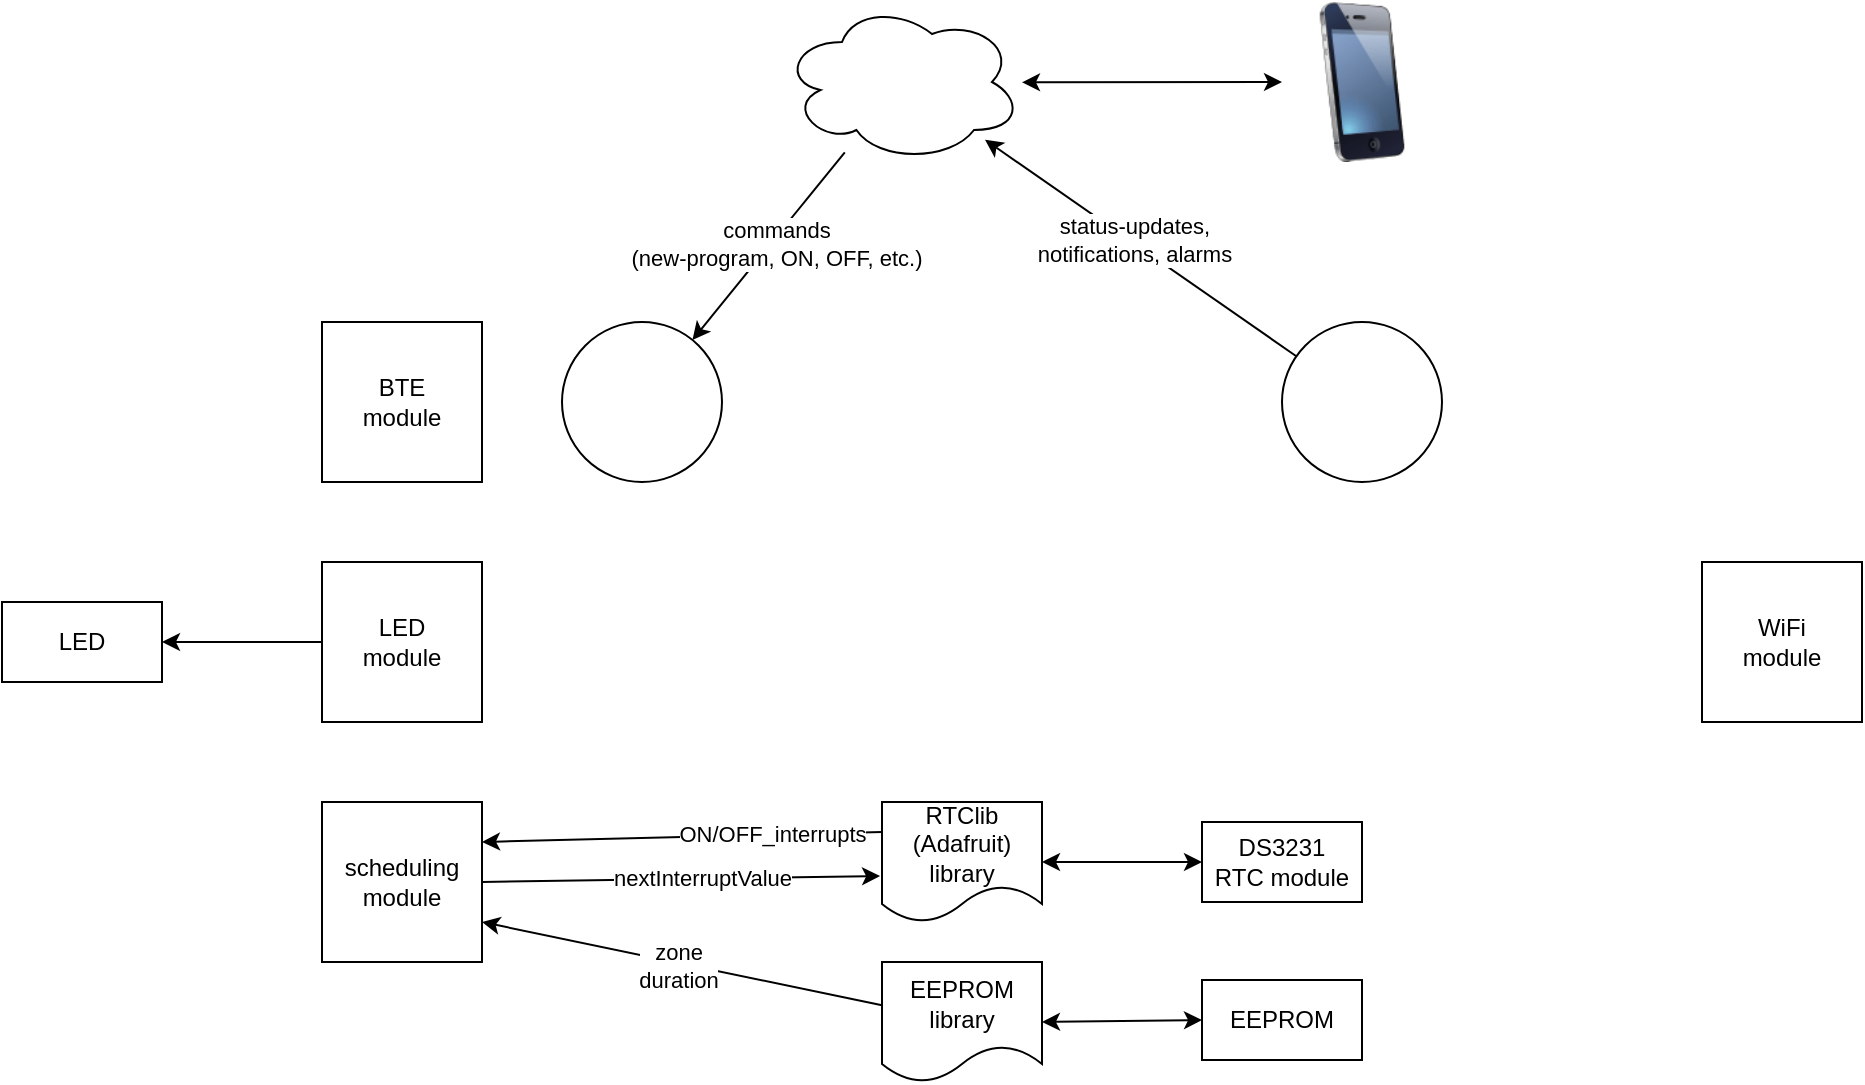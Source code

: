 <mxfile version="24.7.5">
  <diagram name="Page-1" id="J7XHhKZu9J1D71lAG_Xx">
    <mxGraphModel dx="1034" dy="523" grid="1" gridSize="10" guides="1" tooltips="1" connect="1" arrows="1" fold="1" page="1" pageScale="1" pageWidth="1100" pageHeight="850" math="0" shadow="0">
      <root>
        <mxCell id="0" />
        <mxCell id="1" parent="0" />
        <mxCell id="H2p6WBuu2haHPVCVow4f-1" value="BTE&lt;div&gt;module&lt;/div&gt;" style="whiteSpace=wrap;html=1;aspect=fixed;" parent="1" vertex="1">
          <mxGeometry x="200" y="240" width="80" height="80" as="geometry" />
        </mxCell>
        <mxCell id="H2p6WBuu2haHPVCVow4f-2" value="WiFi&lt;div&gt;module&lt;/div&gt;" style="whiteSpace=wrap;html=1;aspect=fixed;" parent="1" vertex="1">
          <mxGeometry x="890" y="360" width="80" height="80" as="geometry" />
        </mxCell>
        <mxCell id="H2p6WBuu2haHPVCVow4f-3" value="LED&lt;div&gt;module&lt;/div&gt;" style="whiteSpace=wrap;html=1;aspect=fixed;" parent="1" vertex="1">
          <mxGeometry x="200" y="360" width="80" height="80" as="geometry" />
        </mxCell>
        <mxCell id="H2p6WBuu2haHPVCVow4f-4" value="LED" style="rounded=0;whiteSpace=wrap;html=1;" parent="1" vertex="1">
          <mxGeometry x="40" y="380" width="80" height="40" as="geometry" />
        </mxCell>
        <mxCell id="H2p6WBuu2haHPVCVow4f-5" value="" style="endArrow=classic;html=1;rounded=0;exitX=0;exitY=0.5;exitDx=0;exitDy=0;entryX=1;entryY=0.5;entryDx=0;entryDy=0;" parent="1" source="H2p6WBuu2haHPVCVow4f-3" target="H2p6WBuu2haHPVCVow4f-4" edge="1">
          <mxGeometry width="50" height="50" relative="1" as="geometry">
            <mxPoint x="160" y="580" as="sourcePoint" />
            <mxPoint x="210" y="530" as="targetPoint" />
          </mxGeometry>
        </mxCell>
        <mxCell id="H2p6WBuu2haHPVCVow4f-6" value="EEPROM" style="rounded=0;whiteSpace=wrap;html=1;" parent="1" vertex="1">
          <mxGeometry x="640" y="569" width="80" height="40" as="geometry" />
        </mxCell>
        <mxCell id="H2p6WBuu2haHPVCVow4f-7" value="scheduling&lt;div&gt;module&lt;/div&gt;" style="whiteSpace=wrap;html=1;aspect=fixed;points=[[0,0,0,0,0],[0,0.25,0,0,0],[0,0.5,0,0,0],[0,0.75,0,0,0],[0,1,0,0,0],[0.25,0,0,0,0],[0.25,1,0,0,0],[0.5,0,0,0,0],[0.5,1,0,0,0],[0.75,0,0,0,0],[0.75,1,0,0,0],[1,0,0,0,0],[1,0.25,0,0,0],[1,0.5,0,0,0],[1,0.63,0,0,0],[1,0.75,0,0,0],[1,1,0,0,0]];" parent="1" vertex="1">
          <mxGeometry x="200" y="480" width="80" height="80" as="geometry" />
        </mxCell>
        <mxCell id="H2p6WBuu2haHPVCVow4f-8" value="EEPROM&lt;div&gt;library&lt;/div&gt;" style="shape=document;whiteSpace=wrap;html=1;boundedLbl=1;" parent="1" vertex="1">
          <mxGeometry x="480" y="560" width="80" height="60" as="geometry" />
        </mxCell>
        <mxCell id="H2p6WBuu2haHPVCVow4f-9" value="" style="endArrow=classic;startArrow=classic;html=1;rounded=0;exitX=1;exitY=0.5;exitDx=0;exitDy=0;entryX=0;entryY=0.5;entryDx=0;entryDy=0;" parent="1" source="H2p6WBuu2haHPVCVow4f-8" target="H2p6WBuu2haHPVCVow4f-6" edge="1">
          <mxGeometry width="50" height="50" relative="1" as="geometry">
            <mxPoint x="610" y="720" as="sourcePoint" />
            <mxPoint x="660" y="670" as="targetPoint" />
          </mxGeometry>
        </mxCell>
        <mxCell id="H2p6WBuu2haHPVCVow4f-10" value="" style="endArrow=classic;html=1;rounded=0;entryX=1;entryY=0.75;entryDx=0;entryDy=0;entryPerimeter=0;" parent="1" source="H2p6WBuu2haHPVCVow4f-8" target="H2p6WBuu2haHPVCVow4f-7" edge="1">
          <mxGeometry width="50" height="50" relative="1" as="geometry">
            <mxPoint x="380" y="550" as="sourcePoint" />
            <mxPoint x="430" y="500" as="targetPoint" />
          </mxGeometry>
        </mxCell>
        <mxCell id="H2p6WBuu2haHPVCVow4f-11" value="zone&lt;div&gt;duration&lt;/div&gt;" style="edgeLabel;html=1;align=center;verticalAlign=middle;resizable=0;points=[];" parent="H2p6WBuu2haHPVCVow4f-10" vertex="1" connectable="0">
          <mxGeometry x="0.016" y="1" relative="1" as="geometry">
            <mxPoint as="offset" />
          </mxGeometry>
        </mxCell>
        <mxCell id="H2p6WBuu2haHPVCVow4f-12" value="RTClib (Adafruit)&lt;div&gt;library&lt;/div&gt;" style="shape=document;whiteSpace=wrap;html=1;boundedLbl=1;" parent="1" vertex="1">
          <mxGeometry x="480" y="480" width="80" height="60" as="geometry" />
        </mxCell>
        <mxCell id="H2p6WBuu2haHPVCVow4f-13" value="DS3231&lt;div&gt;RTC module&lt;/div&gt;" style="rounded=0;whiteSpace=wrap;html=1;" parent="1" vertex="1">
          <mxGeometry x="640" y="490" width="80" height="40" as="geometry" />
        </mxCell>
        <mxCell id="H2p6WBuu2haHPVCVow4f-14" value="" style="endArrow=classic;startArrow=classic;html=1;rounded=0;exitX=1;exitY=0.5;exitDx=0;exitDy=0;entryX=0;entryY=0.5;entryDx=0;entryDy=0;" parent="1" source="H2p6WBuu2haHPVCVow4f-12" target="H2p6WBuu2haHPVCVow4f-13" edge="1">
          <mxGeometry width="50" height="50" relative="1" as="geometry">
            <mxPoint x="590" y="411" as="sourcePoint" />
            <mxPoint x="670" y="410" as="targetPoint" />
          </mxGeometry>
        </mxCell>
        <mxCell id="H2p6WBuu2haHPVCVow4f-15" value="" style="endArrow=classic;html=1;rounded=0;entryX=1;entryY=0.25;entryDx=0;entryDy=0;exitX=0;exitY=0.25;exitDx=0;exitDy=0;" parent="1" source="H2p6WBuu2haHPVCVow4f-12" target="H2p6WBuu2haHPVCVow4f-7" edge="1">
          <mxGeometry width="50" height="50" relative="1" as="geometry">
            <mxPoint x="510" y="390" as="sourcePoint" />
            <mxPoint x="560" y="340" as="targetPoint" />
          </mxGeometry>
        </mxCell>
        <mxCell id="H2p6WBuu2haHPVCVow4f-16" value="ON/OFF_interrupts" style="edgeLabel;html=1;align=center;verticalAlign=middle;resizable=0;points=[];" parent="H2p6WBuu2haHPVCVow4f-15" vertex="1" connectable="0">
          <mxGeometry x="-0.45" y="-1" relative="1" as="geometry">
            <mxPoint as="offset" />
          </mxGeometry>
        </mxCell>
        <mxCell id="H2p6WBuu2haHPVCVow4f-17" value="" style="endArrow=classic;html=1;rounded=0;exitX=1;exitY=0.5;exitDx=0;exitDy=0;exitPerimeter=0;entryX=-0.012;entryY=0.617;entryDx=0;entryDy=0;entryPerimeter=0;" parent="1" source="H2p6WBuu2haHPVCVow4f-7" target="H2p6WBuu2haHPVCVow4f-12" edge="1">
          <mxGeometry width="50" height="50" relative="1" as="geometry">
            <mxPoint x="500" y="420" as="sourcePoint" />
            <mxPoint x="490" y="340" as="targetPoint" />
          </mxGeometry>
        </mxCell>
        <mxCell id="H2p6WBuu2haHPVCVow4f-18" value="nextInterruptValue" style="edgeLabel;html=1;align=center;verticalAlign=middle;resizable=0;points=[];" parent="H2p6WBuu2haHPVCVow4f-17" vertex="1" connectable="0">
          <mxGeometry x="-0.45" y="-1" relative="1" as="geometry">
            <mxPoint x="55" y="-2" as="offset" />
          </mxGeometry>
        </mxCell>
        <mxCell id="XzkYPQsLDmzTrVwDYHJg-1" value="" style="image;html=1;image=img/lib/clip_art/telecommunication/iPhone_128x128.png" vertex="1" parent="1">
          <mxGeometry x="680" y="80" width="80" height="80" as="geometry" />
        </mxCell>
        <mxCell id="XzkYPQsLDmzTrVwDYHJg-2" value="" style="ellipse;shape=cloud;whiteSpace=wrap;html=1;" vertex="1" parent="1">
          <mxGeometry x="430" y="80" width="120" height="80" as="geometry" />
        </mxCell>
        <mxCell id="XzkYPQsLDmzTrVwDYHJg-3" value="" style="endArrow=classic;html=1;rounded=0;" edge="1" parent="1" source="XzkYPQsLDmzTrVwDYHJg-6" target="XzkYPQsLDmzTrVwDYHJg-2">
          <mxGeometry width="50" height="50" relative="1" as="geometry">
            <mxPoint x="510" y="270" as="sourcePoint" />
            <mxPoint x="560" y="220" as="targetPoint" />
          </mxGeometry>
        </mxCell>
        <mxCell id="XzkYPQsLDmzTrVwDYHJg-7" value="status-updates,&lt;div&gt;notifications, alarms&lt;/div&gt;" style="edgeLabel;html=1;align=center;verticalAlign=middle;resizable=0;points=[];" vertex="1" connectable="0" parent="XzkYPQsLDmzTrVwDYHJg-3">
          <mxGeometry x="0.057" y="-2" relative="1" as="geometry">
            <mxPoint as="offset" />
          </mxGeometry>
        </mxCell>
        <mxCell id="XzkYPQsLDmzTrVwDYHJg-4" value="" style="endArrow=classic;html=1;rounded=0;" edge="1" parent="1" source="XzkYPQsLDmzTrVwDYHJg-2" target="XzkYPQsLDmzTrVwDYHJg-5">
          <mxGeometry width="50" height="50" relative="1" as="geometry">
            <mxPoint x="290" y="180" as="sourcePoint" />
            <mxPoint x="340" y="130" as="targetPoint" />
          </mxGeometry>
        </mxCell>
        <mxCell id="XzkYPQsLDmzTrVwDYHJg-8" value="commands&lt;div&gt;(new-program, ON, OFF, etc.)&lt;/div&gt;" style="edgeLabel;html=1;align=center;verticalAlign=middle;resizable=0;points=[];" vertex="1" connectable="0" parent="XzkYPQsLDmzTrVwDYHJg-4">
          <mxGeometry x="-0.052" y="2" relative="1" as="geometry">
            <mxPoint as="offset" />
          </mxGeometry>
        </mxCell>
        <mxCell id="XzkYPQsLDmzTrVwDYHJg-5" value="" style="ellipse;whiteSpace=wrap;html=1;aspect=fixed;" vertex="1" parent="1">
          <mxGeometry x="320" y="240" width="80" height="80" as="geometry" />
        </mxCell>
        <mxCell id="XzkYPQsLDmzTrVwDYHJg-6" value="" style="ellipse;whiteSpace=wrap;html=1;aspect=fixed;" vertex="1" parent="1">
          <mxGeometry x="680" y="240" width="80" height="80" as="geometry" />
        </mxCell>
        <mxCell id="XzkYPQsLDmzTrVwDYHJg-9" value="" style="endArrow=classic;startArrow=classic;html=1;rounded=0;" edge="1" parent="1" source="XzkYPQsLDmzTrVwDYHJg-2" target="XzkYPQsLDmzTrVwDYHJg-1">
          <mxGeometry width="50" height="50" relative="1" as="geometry">
            <mxPoint x="600" y="140" as="sourcePoint" />
            <mxPoint x="650" y="90" as="targetPoint" />
          </mxGeometry>
        </mxCell>
      </root>
    </mxGraphModel>
  </diagram>
</mxfile>
